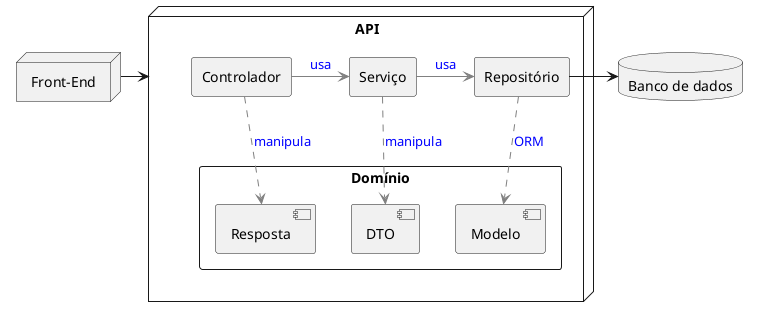 @startuml Diagrama C3 - Componentes
node "Front-End" as front {

}

node "API" as api  {
    rectangle "Serviço" as servico {

    }

    rectangle "Controlador" as controlador{
    }

    rectangle "Repositório" as repositorio{
    }

    rectangle "Domínio" as dominio {
        [Modelo] as modelo
        [DTO] as dto
        [Resposta] as resposta
    }

    front -right--> api

    controlador -> servico #line:gray;text:blue : usa
    servico -> repositorio #line:gray;text:blue : usa

    controlador --> resposta #line:gray;line.dashed;text:blue : manipula
    servico --> dto #line:gray;line.dashed;text:blue : manipula
    repositorio --> modelo #line:gray;line.dashed;text:blue : ORM
}

database "Banco de dados" as bd {
}
repositorio -> bd
@enduml